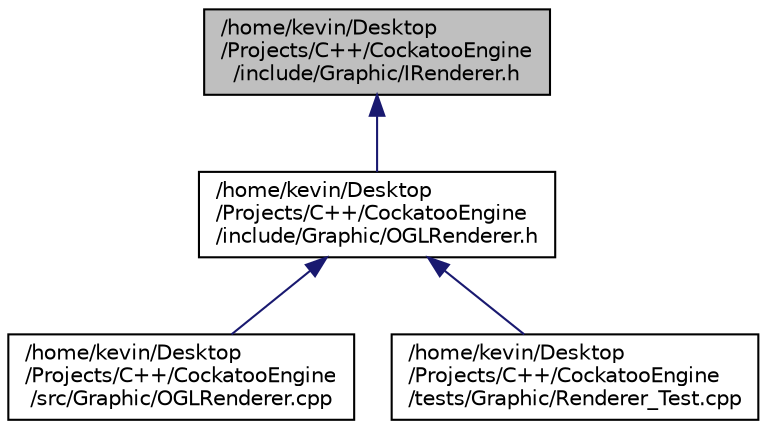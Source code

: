 digraph "/home/kevin/Desktop/Projects/C++/CockatooEngine/include/Graphic/IRenderer.h"
{
  edge [fontname="Helvetica",fontsize="10",labelfontname="Helvetica",labelfontsize="10"];
  node [fontname="Helvetica",fontsize="10",shape=record];
  Node1 [label="/home/kevin/Desktop\l/Projects/C++/CockatooEngine\l/include/Graphic/IRenderer.h",height=0.2,width=0.4,color="black", fillcolor="grey75", style="filled", fontcolor="black"];
  Node1 -> Node2 [dir="back",color="midnightblue",fontsize="10",style="solid",fontname="Helvetica"];
  Node2 [label="/home/kevin/Desktop\l/Projects/C++/CockatooEngine\l/include/Graphic/OGLRenderer.h",height=0.2,width=0.4,color="black", fillcolor="white", style="filled",URL="$OGLRenderer_8h.html"];
  Node2 -> Node3 [dir="back",color="midnightblue",fontsize="10",style="solid",fontname="Helvetica"];
  Node3 [label="/home/kevin/Desktop\l/Projects/C++/CockatooEngine\l/src/Graphic/OGLRenderer.cpp",height=0.2,width=0.4,color="black", fillcolor="white", style="filled",URL="$OGLRenderer_8cpp.html"];
  Node2 -> Node4 [dir="back",color="midnightblue",fontsize="10",style="solid",fontname="Helvetica"];
  Node4 [label="/home/kevin/Desktop\l/Projects/C++/CockatooEngine\l/tests/Graphic/Renderer_Test.cpp",height=0.2,width=0.4,color="black", fillcolor="white", style="filled",URL="$Renderer__Test_8cpp.html"];
}
